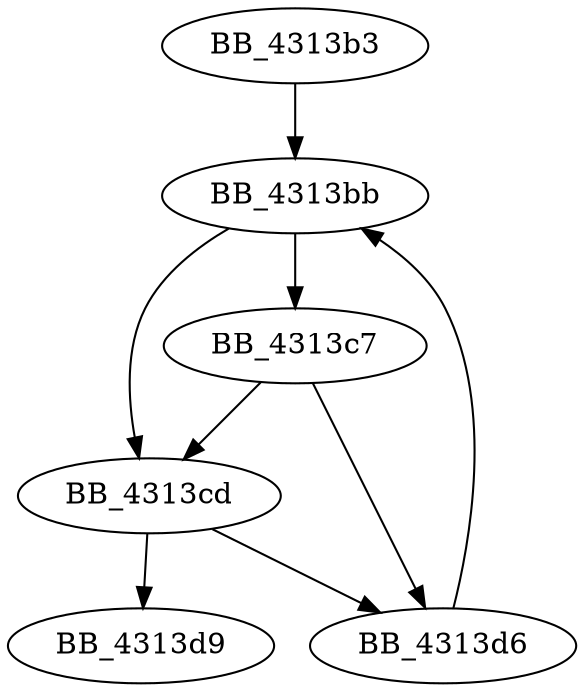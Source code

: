 DiGraph _GetPrimaryLen_0{
BB_4313b3->BB_4313bb
BB_4313bb->BB_4313c7
BB_4313bb->BB_4313cd
BB_4313c7->BB_4313cd
BB_4313c7->BB_4313d6
BB_4313cd->BB_4313d6
BB_4313cd->BB_4313d9
BB_4313d6->BB_4313bb
}
